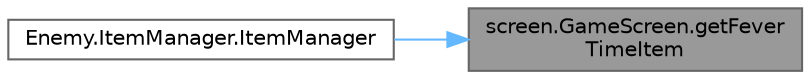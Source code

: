 digraph "screen.GameScreen.getFeverTimeItem"
{
 // LATEX_PDF_SIZE
  bgcolor="transparent";
  edge [fontname=Helvetica,fontsize=10,labelfontname=Helvetica,labelfontsize=10];
  node [fontname=Helvetica,fontsize=10,shape=box,height=0.2,width=0.4];
  rankdir="RL";
  Node1 [id="Node000001",label="screen.GameScreen.getFever\lTimeItem",height=0.2,width=0.4,color="gray40", fillcolor="grey60", style="filled", fontcolor="black",tooltip=" "];
  Node1 -> Node2 [id="edge1_Node000001_Node000002",dir="back",color="steelblue1",style="solid",tooltip=" "];
  Node2 [id="Node000002",label="Enemy.ItemManager.ItemManager",height=0.2,width=0.4,color="grey40", fillcolor="white", style="filled",URL="$class_enemy_1_1_item_manager.html#a92fc23273e2c3d32be0290c4490f1d77",tooltip=" "];
}
